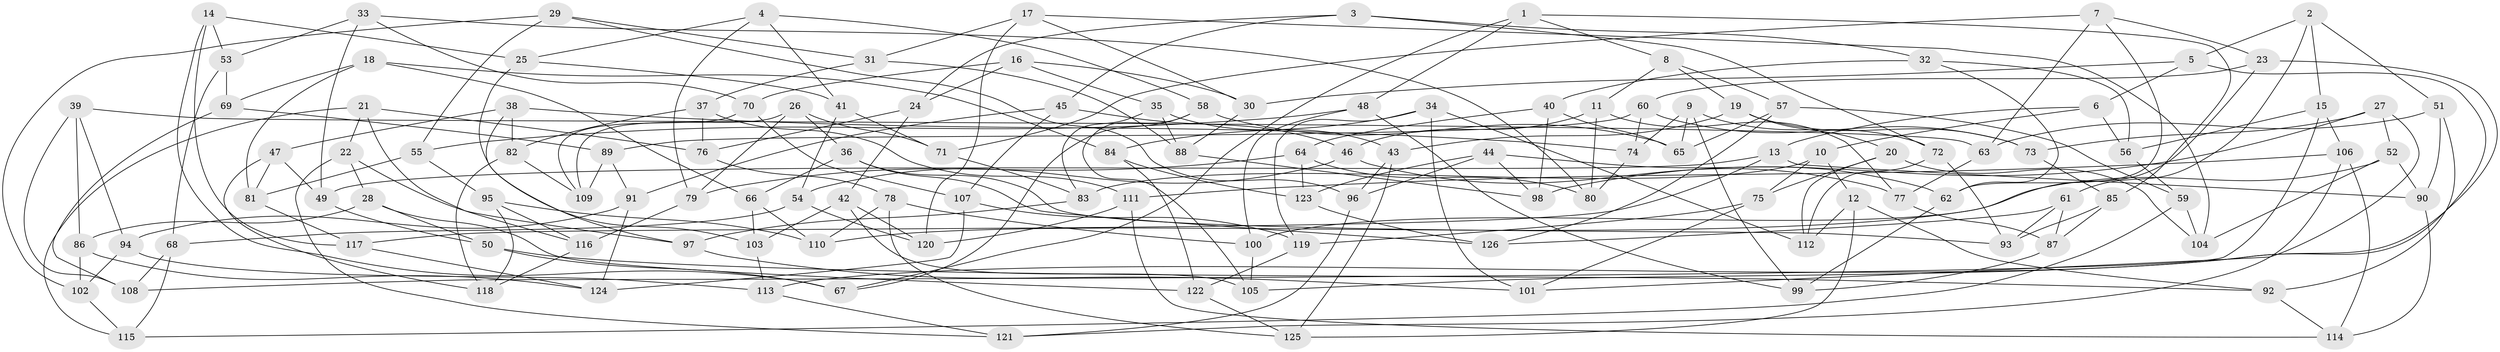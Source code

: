 // coarse degree distribution, {6: 0.5, 4: 0.45121951219512196, 5: 0.036585365853658534, 3: 0.012195121951219513}
// Generated by graph-tools (version 1.1) at 2025/24/03/03/25 07:24:23]
// undirected, 126 vertices, 252 edges
graph export_dot {
graph [start="1"]
  node [color=gray90,style=filled];
  1;
  2;
  3;
  4;
  5;
  6;
  7;
  8;
  9;
  10;
  11;
  12;
  13;
  14;
  15;
  16;
  17;
  18;
  19;
  20;
  21;
  22;
  23;
  24;
  25;
  26;
  27;
  28;
  29;
  30;
  31;
  32;
  33;
  34;
  35;
  36;
  37;
  38;
  39;
  40;
  41;
  42;
  43;
  44;
  45;
  46;
  47;
  48;
  49;
  50;
  51;
  52;
  53;
  54;
  55;
  56;
  57;
  58;
  59;
  60;
  61;
  62;
  63;
  64;
  65;
  66;
  67;
  68;
  69;
  70;
  71;
  72;
  73;
  74;
  75;
  76;
  77;
  78;
  79;
  80;
  81;
  82;
  83;
  84;
  85;
  86;
  87;
  88;
  89;
  90;
  91;
  92;
  93;
  94;
  95;
  96;
  97;
  98;
  99;
  100;
  101;
  102;
  103;
  104;
  105;
  106;
  107;
  108;
  109;
  110;
  111;
  112;
  113;
  114;
  115;
  116;
  117;
  118;
  119;
  120;
  121;
  122;
  123;
  124;
  125;
  126;
  1 -- 67;
  1 -- 8;
  1 -- 48;
  1 -- 85;
  2 -- 5;
  2 -- 51;
  2 -- 61;
  2 -- 15;
  3 -- 24;
  3 -- 45;
  3 -- 32;
  3 -- 72;
  4 -- 79;
  4 -- 25;
  4 -- 58;
  4 -- 41;
  5 -- 105;
  5 -- 30;
  5 -- 6;
  6 -- 10;
  6 -- 13;
  6 -- 56;
  7 -- 63;
  7 -- 62;
  7 -- 23;
  7 -- 71;
  8 -- 19;
  8 -- 57;
  8 -- 11;
  9 -- 74;
  9 -- 72;
  9 -- 99;
  9 -- 65;
  10 -- 12;
  10 -- 75;
  10 -- 83;
  11 -- 80;
  11 -- 77;
  11 -- 46;
  12 -- 92;
  12 -- 112;
  12 -- 125;
  13 -- 90;
  13 -- 49;
  13 -- 117;
  14 -- 53;
  14 -- 117;
  14 -- 25;
  14 -- 67;
  15 -- 106;
  15 -- 108;
  15 -- 56;
  16 -- 70;
  16 -- 24;
  16 -- 35;
  16 -- 30;
  17 -- 30;
  17 -- 31;
  17 -- 104;
  17 -- 120;
  18 -- 69;
  18 -- 81;
  18 -- 66;
  18 -- 84;
  19 -- 73;
  19 -- 43;
  19 -- 20;
  20 -- 112;
  20 -- 104;
  20 -- 75;
  21 -- 76;
  21 -- 22;
  21 -- 115;
  21 -- 116;
  22 -- 28;
  22 -- 97;
  22 -- 121;
  23 -- 60;
  23 -- 113;
  23 -- 100;
  24 -- 76;
  24 -- 42;
  25 -- 103;
  25 -- 41;
  26 -- 71;
  26 -- 109;
  26 -- 79;
  26 -- 36;
  27 -- 98;
  27 -- 73;
  27 -- 101;
  27 -- 52;
  28 -- 86;
  28 -- 122;
  28 -- 50;
  29 -- 96;
  29 -- 102;
  29 -- 31;
  29 -- 55;
  30 -- 88;
  31 -- 88;
  31 -- 37;
  32 -- 40;
  32 -- 62;
  32 -- 56;
  33 -- 49;
  33 -- 70;
  33 -- 53;
  33 -- 80;
  34 -- 84;
  34 -- 101;
  34 -- 119;
  34 -- 112;
  35 -- 88;
  35 -- 83;
  35 -- 43;
  36 -- 93;
  36 -- 126;
  36 -- 66;
  37 -- 82;
  37 -- 111;
  37 -- 76;
  38 -- 97;
  38 -- 74;
  38 -- 82;
  38 -- 47;
  39 -- 86;
  39 -- 63;
  39 -- 94;
  39 -- 108;
  40 -- 98;
  40 -- 64;
  40 -- 65;
  41 -- 71;
  41 -- 54;
  42 -- 120;
  42 -- 103;
  42 -- 105;
  43 -- 96;
  43 -- 125;
  44 -- 123;
  44 -- 62;
  44 -- 96;
  44 -- 98;
  45 -- 91;
  45 -- 46;
  45 -- 107;
  46 -- 54;
  46 -- 77;
  47 -- 81;
  47 -- 118;
  47 -- 49;
  48 -- 100;
  48 -- 99;
  48 -- 55;
  49 -- 50;
  50 -- 92;
  50 -- 67;
  51 -- 90;
  51 -- 63;
  51 -- 92;
  52 -- 110;
  52 -- 90;
  52 -- 104;
  53 -- 68;
  53 -- 69;
  54 -- 68;
  54 -- 120;
  55 -- 95;
  55 -- 81;
  56 -- 59;
  57 -- 59;
  57 -- 126;
  57 -- 65;
  58 -- 65;
  58 -- 67;
  58 -- 105;
  59 -- 115;
  59 -- 104;
  60 -- 89;
  60 -- 73;
  60 -- 74;
  61 -- 93;
  61 -- 126;
  61 -- 87;
  62 -- 99;
  63 -- 77;
  64 -- 123;
  64 -- 79;
  64 -- 80;
  66 -- 103;
  66 -- 110;
  68 -- 108;
  68 -- 115;
  69 -- 89;
  69 -- 108;
  70 -- 109;
  70 -- 107;
  71 -- 83;
  72 -- 112;
  72 -- 93;
  73 -- 85;
  74 -- 80;
  75 -- 119;
  75 -- 101;
  76 -- 78;
  77 -- 87;
  78 -- 110;
  78 -- 125;
  78 -- 100;
  79 -- 116;
  81 -- 117;
  82 -- 118;
  82 -- 109;
  83 -- 97;
  84 -- 122;
  84 -- 123;
  85 -- 87;
  85 -- 93;
  86 -- 124;
  86 -- 102;
  87 -- 99;
  88 -- 98;
  89 -- 109;
  89 -- 91;
  90 -- 114;
  91 -- 94;
  91 -- 124;
  92 -- 114;
  94 -- 113;
  94 -- 102;
  95 -- 118;
  95 -- 110;
  95 -- 116;
  96 -- 121;
  97 -- 101;
  100 -- 105;
  102 -- 115;
  103 -- 113;
  106 -- 111;
  106 -- 121;
  106 -- 114;
  107 -- 124;
  107 -- 119;
  111 -- 120;
  111 -- 114;
  113 -- 121;
  116 -- 118;
  117 -- 124;
  119 -- 122;
  122 -- 125;
  123 -- 126;
}
